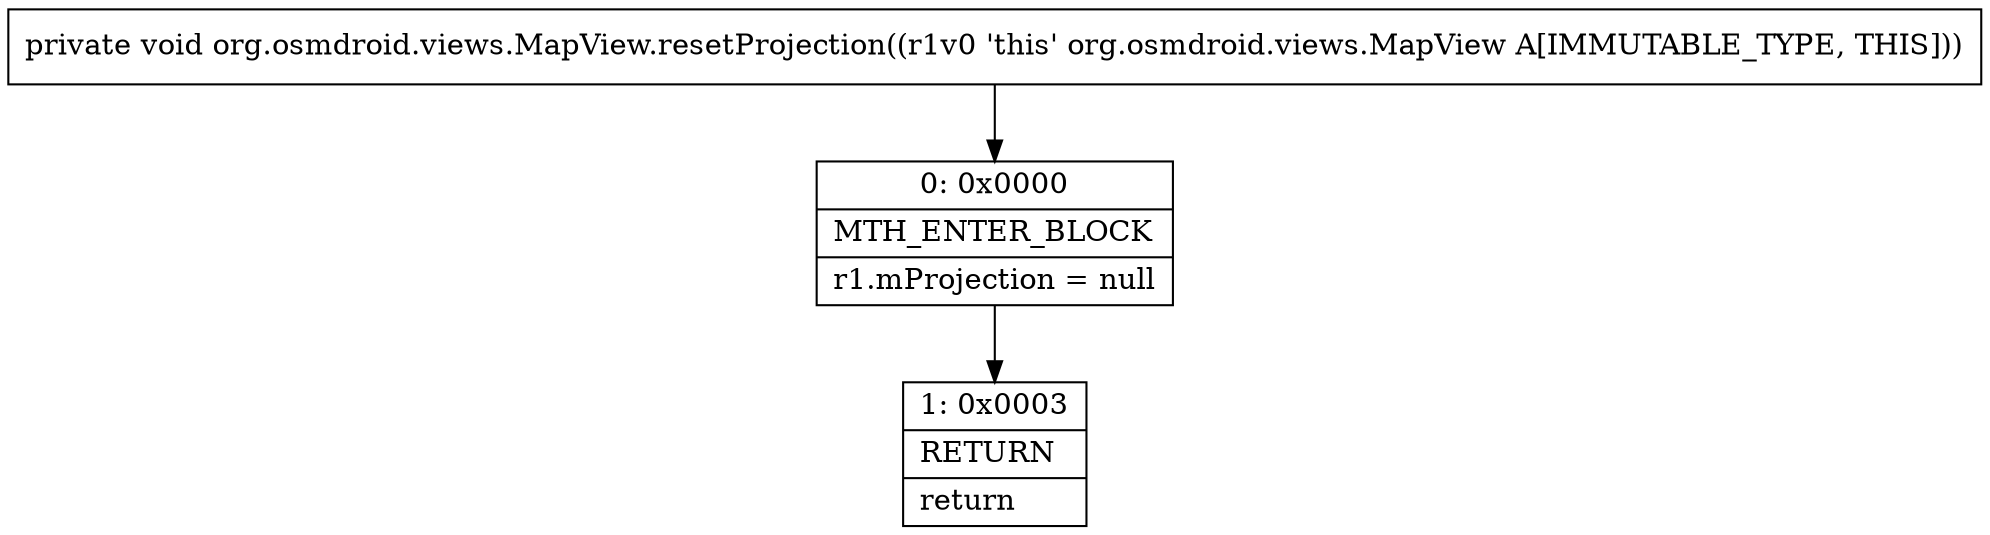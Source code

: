 digraph "CFG fororg.osmdroid.views.MapView.resetProjection()V" {
Node_0 [shape=record,label="{0\:\ 0x0000|MTH_ENTER_BLOCK\l|r1.mProjection = null\l}"];
Node_1 [shape=record,label="{1\:\ 0x0003|RETURN\l|return\l}"];
MethodNode[shape=record,label="{private void org.osmdroid.views.MapView.resetProjection((r1v0 'this' org.osmdroid.views.MapView A[IMMUTABLE_TYPE, THIS])) }"];
MethodNode -> Node_0;
Node_0 -> Node_1;
}

